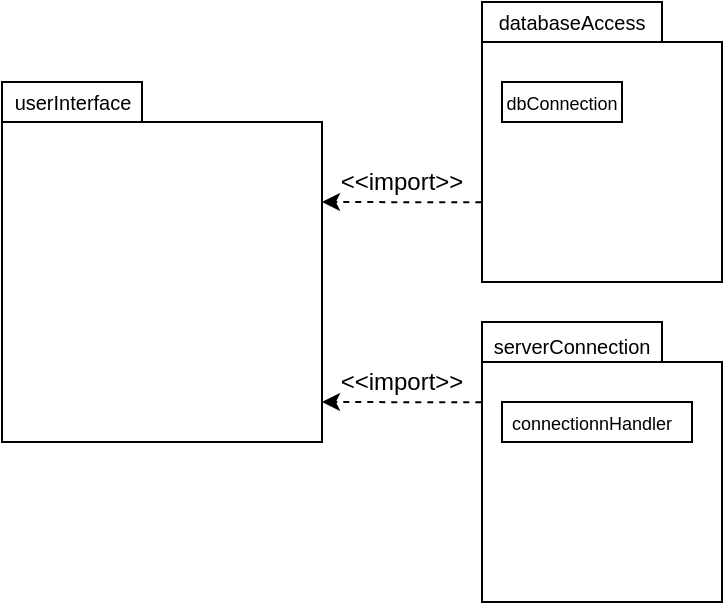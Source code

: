 <mxfile version="14.6.9" type="device"><diagram id="T1SFbGJjnqmOfeQqcoYU" name="Page-1"><mxGraphModel dx="825" dy="449" grid="1" gridSize="10" guides="1" tooltips="1" connect="1" arrows="1" fold="1" page="1" pageScale="1" pageWidth="827" pageHeight="1169" math="0" shadow="0"><root><mxCell id="0"/><mxCell id="1" parent="0"/><mxCell id="UMg1xNdIXNdOh81jO9CW-11" value="" style="rounded=0;whiteSpace=wrap;html=1;" vertex="1" parent="1"><mxGeometry x="120" y="60" width="70" height="20" as="geometry"/></mxCell><mxCell id="UMg1xNdIXNdOh81jO9CW-7" value="&lt;div style=&quot;font-size: 10px&quot;&gt;&lt;font style=&quot;font-size: 10px&quot;&gt;userInterface&lt;/font&gt;&lt;/div&gt;" style="text;html=1;strokeColor=none;fillColor=none;align=center;verticalAlign=middle;whiteSpace=wrap;rounded=0;" vertex="1" parent="1"><mxGeometry x="127.5" y="60" width="55" height="20" as="geometry"/></mxCell><mxCell id="UMg1xNdIXNdOh81jO9CW-14" value="" style="whiteSpace=wrap;html=1;aspect=fixed;" vertex="1" parent="1"><mxGeometry x="360" y="40" width="120" height="120" as="geometry"/></mxCell><mxCell id="UMg1xNdIXNdOh81jO9CW-15" value="" style="rounded=0;whiteSpace=wrap;html=1;" vertex="1" parent="1"><mxGeometry x="360" y="20" width="90" height="20" as="geometry"/></mxCell><mxCell id="UMg1xNdIXNdOh81jO9CW-16" value="" style="whiteSpace=wrap;html=1;aspect=fixed;" vertex="1" parent="1"><mxGeometry x="360" y="200" width="120" height="120" as="geometry"/></mxCell><mxCell id="UMg1xNdIXNdOh81jO9CW-17" value="" style="rounded=0;whiteSpace=wrap;html=1;" vertex="1" parent="1"><mxGeometry x="360" y="180" width="90" height="20" as="geometry"/></mxCell><mxCell id="UMg1xNdIXNdOh81jO9CW-5" value="&lt;font style=&quot;font-size: 10px&quot;&gt;databaseAccess&lt;/font&gt;" style="text;html=1;strokeColor=none;fillColor=none;align=center;verticalAlign=middle;whiteSpace=wrap;rounded=0;" vertex="1" parent="1"><mxGeometry x="385" y="20" width="40" height="20" as="geometry"/></mxCell><mxCell id="UMg1xNdIXNdOh81jO9CW-19" value="" style="rounded=0;whiteSpace=wrap;html=1;" vertex="1" parent="1"><mxGeometry x="370" y="60" width="60" height="20" as="geometry"/></mxCell><mxCell id="UMg1xNdIXNdOh81jO9CW-9" value="&lt;font style=&quot;font-size: 9px&quot;&gt;dbConnection&lt;/font&gt;" style="text;html=1;strokeColor=none;fillColor=none;align=center;verticalAlign=middle;whiteSpace=wrap;rounded=0;" vertex="1" parent="1"><mxGeometry x="340" y="60" width="120" height="20" as="geometry"/></mxCell><mxCell id="UMg1xNdIXNdOh81jO9CW-8" value="&lt;div&gt;&lt;font style=&quot;font-size: 12px&quot;&gt;&lt;br&gt;&lt;/font&gt;&lt;/div&gt;&lt;div style=&quot;font-size: 10px&quot;&gt;&lt;font style=&quot;font-size: 10px&quot;&gt;serverConnection&lt;br&gt;&lt;/font&gt;&lt;/div&gt;" style="text;html=1;strokeColor=none;fillColor=none;align=center;verticalAlign=middle;whiteSpace=wrap;rounded=0;" vertex="1" parent="1"><mxGeometry x="380" y="170" width="50" height="30" as="geometry"/></mxCell><mxCell id="UMg1xNdIXNdOh81jO9CW-20" style="edgeStyle=orthogonalEdgeStyle;rounded=0;orthogonalLoop=1;jettySize=auto;html=1;exitX=0.5;exitY=1;exitDx=0;exitDy=0;" edge="1" parent="1"><mxGeometry relative="1" as="geometry"><mxPoint x="405.0" y="197.0" as="sourcePoint"/><mxPoint x="405.0" y="197.0" as="targetPoint"/></mxGeometry></mxCell><mxCell id="UMg1xNdIXNdOh81jO9CW-25" value="" style="whiteSpace=wrap;html=1;aspect=fixed;" vertex="1" parent="1"><mxGeometry x="120" y="80" width="160" height="160" as="geometry"/></mxCell><mxCell id="UMg1xNdIXNdOh81jO9CW-26" value="" style="endArrow=classic;html=1;rounded=0;jumpStyle=none;dashed=1;entryX=1;entryY=0.25;entryDx=0;entryDy=0;exitX=-0.003;exitY=0.668;exitDx=0;exitDy=0;exitPerimeter=0;" edge="1" parent="1" source="UMg1xNdIXNdOh81jO9CW-14" target="UMg1xNdIXNdOh81jO9CW-25"><mxGeometry width="50" height="50" relative="1" as="geometry"><mxPoint x="280" y="190" as="sourcePoint"/><mxPoint x="330" y="140" as="targetPoint"/></mxGeometry></mxCell><mxCell id="UMg1xNdIXNdOh81jO9CW-27" value="" style="endArrow=classic;html=1;rounded=0;jumpStyle=none;dashed=1;entryX=1;entryY=0.25;entryDx=0;entryDy=0;exitX=-0.003;exitY=0.668;exitDx=0;exitDy=0;exitPerimeter=0;" edge="1" parent="1"><mxGeometry width="50" height="50" relative="1" as="geometry"><mxPoint x="359.64" y="220.16" as="sourcePoint"/><mxPoint x="280" y="220" as="targetPoint"/></mxGeometry></mxCell><mxCell id="UMg1xNdIXNdOh81jO9CW-28" value="&amp;lt;&amp;lt;import&amp;gt;&amp;gt;" style="text;html=1;strokeColor=none;fillColor=none;align=center;verticalAlign=middle;whiteSpace=wrap;rounded=0;" vertex="1" parent="1"><mxGeometry x="300" y="100" width="40" height="20" as="geometry"/></mxCell><mxCell id="UMg1xNdIXNdOh81jO9CW-29" value="&amp;lt;&amp;lt;import&amp;gt;&amp;gt;" style="text;html=1;strokeColor=none;fillColor=none;align=center;verticalAlign=middle;whiteSpace=wrap;rounded=0;" vertex="1" parent="1"><mxGeometry x="300" y="200" width="40" height="20" as="geometry"/></mxCell><mxCell id="UMg1xNdIXNdOh81jO9CW-30" value="" style="rounded=0;whiteSpace=wrap;html=1;" vertex="1" parent="1"><mxGeometry x="370" y="220" width="95" height="20" as="geometry"/></mxCell><mxCell id="UMg1xNdIXNdOh81jO9CW-31" value="&lt;font style=&quot;font-size: 9px&quot;&gt;connectionnHandler&lt;/font&gt;" style="text;html=1;strokeColor=none;fillColor=none;align=center;verticalAlign=middle;whiteSpace=wrap;rounded=0;" vertex="1" parent="1"><mxGeometry x="395" y="220" width="40" height="20" as="geometry"/></mxCell></root></mxGraphModel></diagram></mxfile>